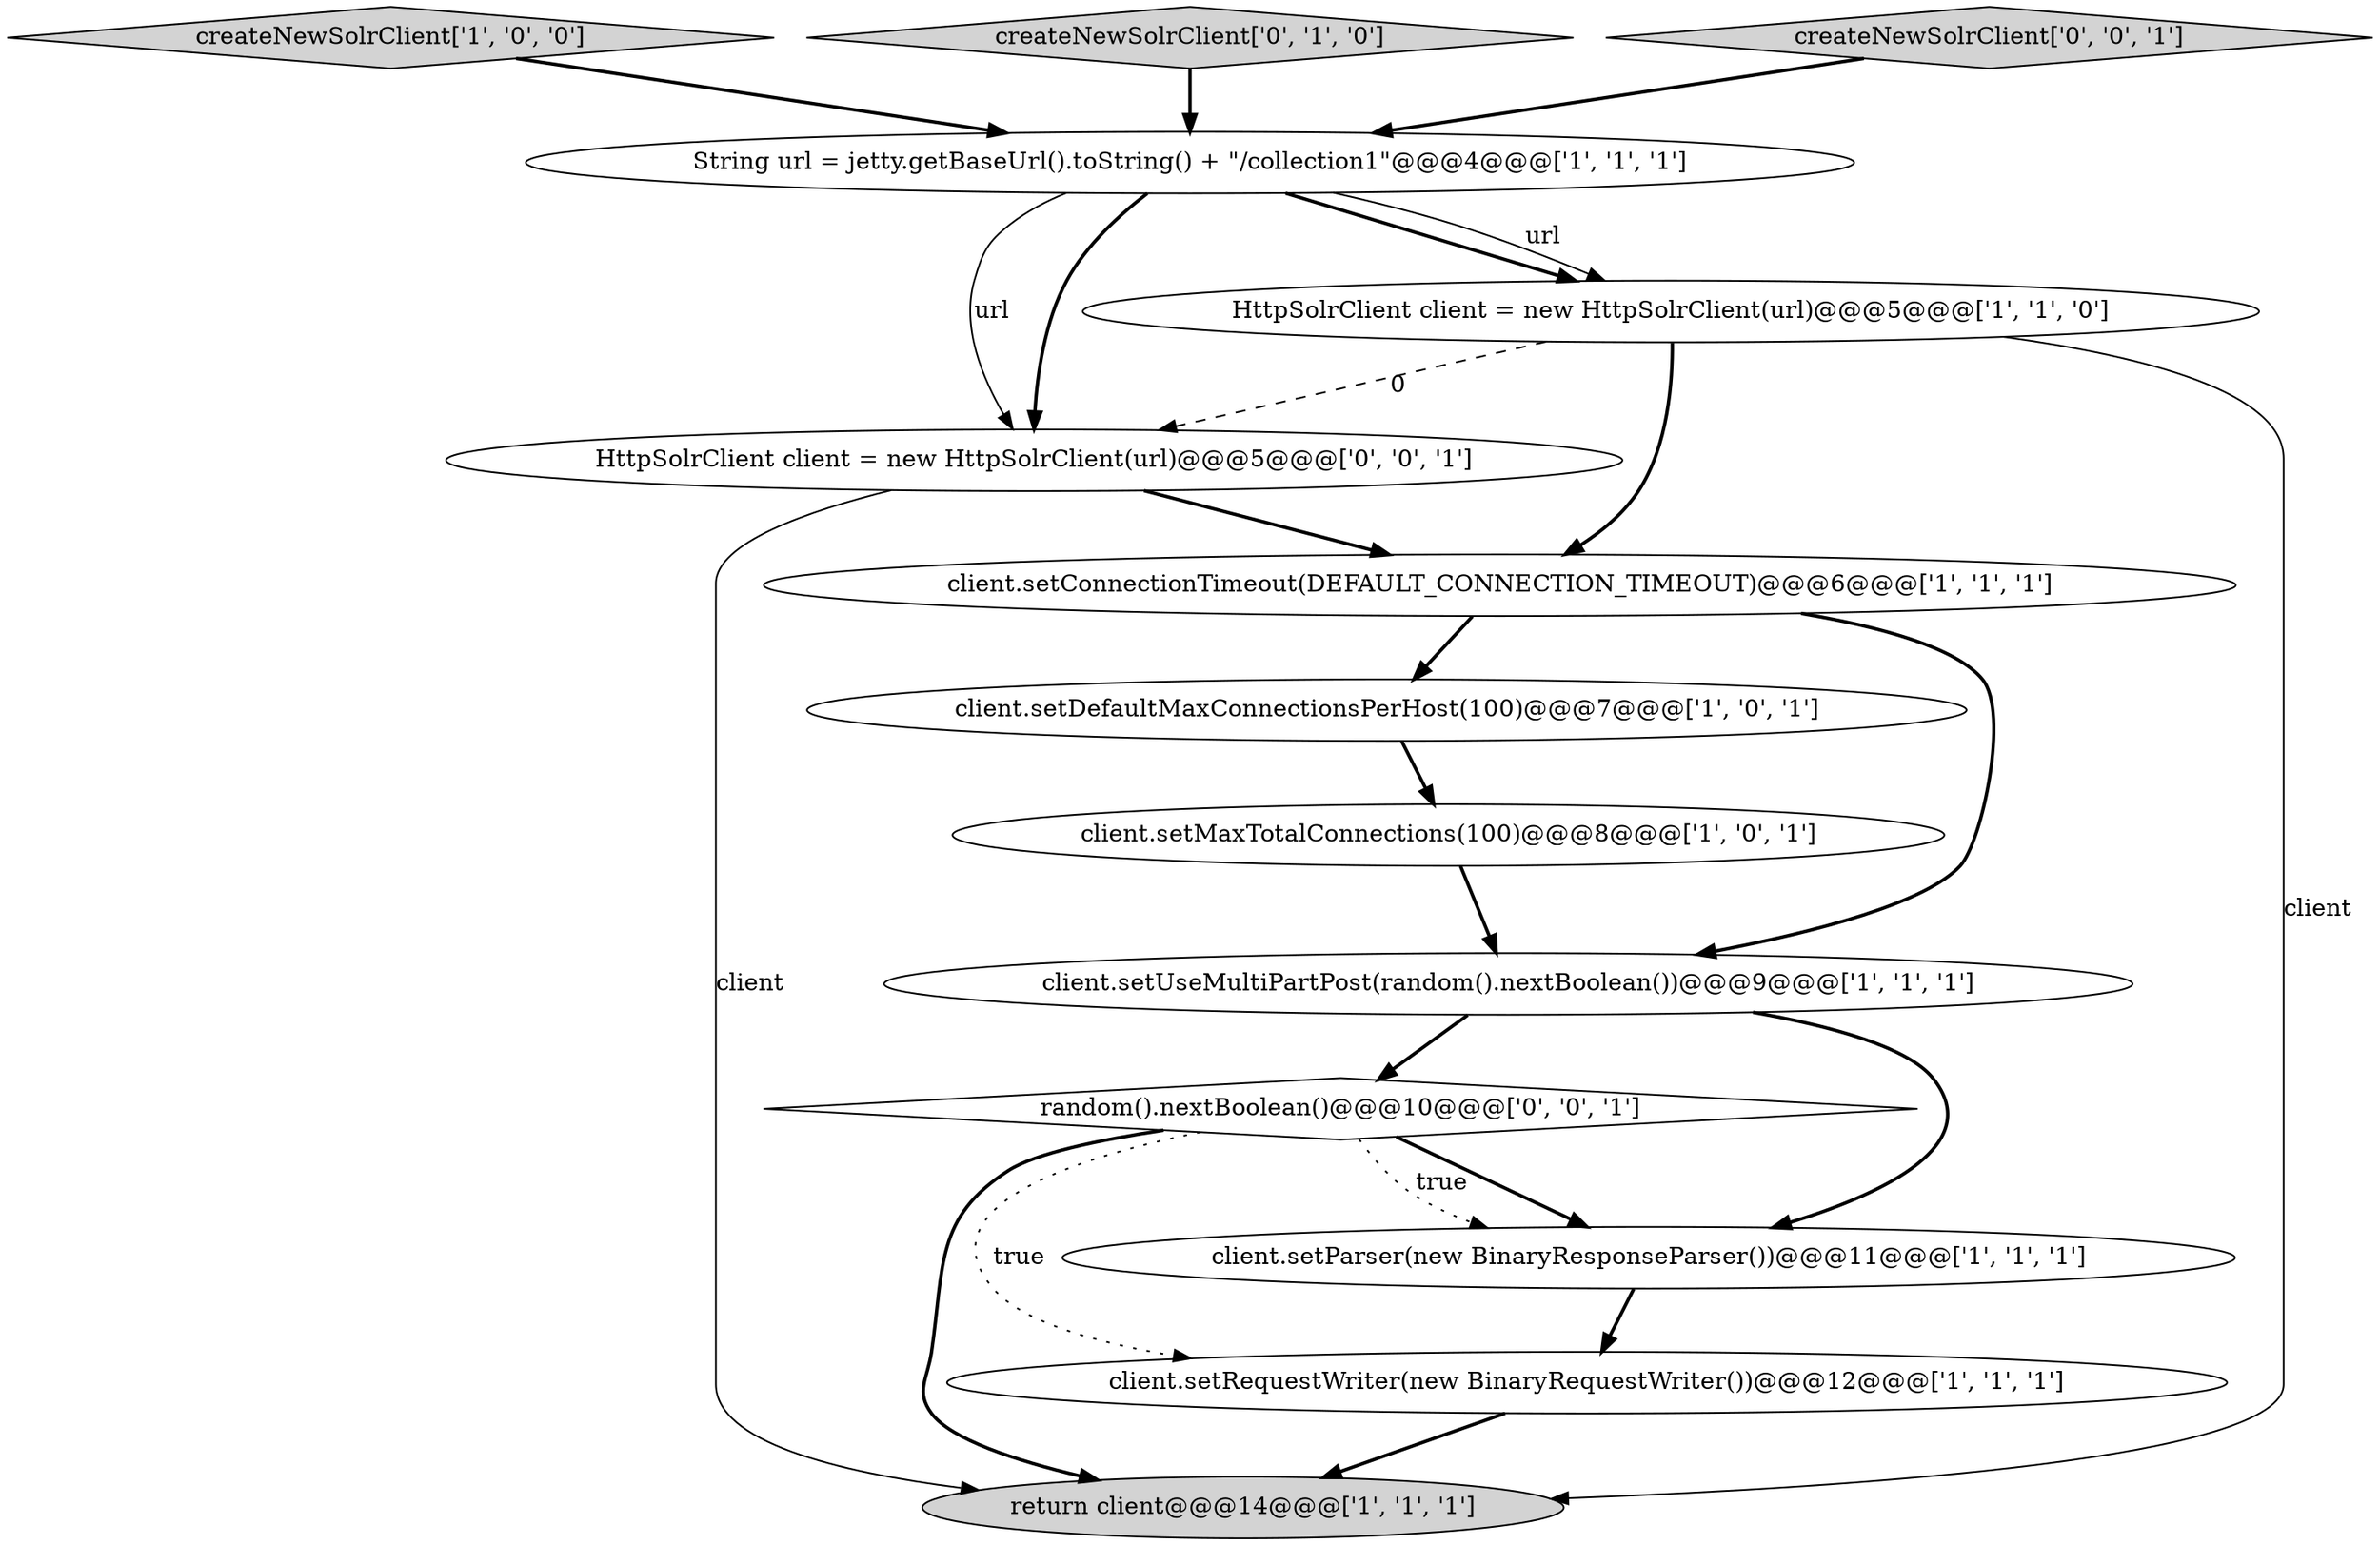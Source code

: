 digraph {
7 [style = filled, label = "return client@@@14@@@['1', '1', '1']", fillcolor = lightgray, shape = ellipse image = "AAA0AAABBB1BBB"];
2 [style = filled, label = "client.setMaxTotalConnections(100)@@@8@@@['1', '0', '1']", fillcolor = white, shape = ellipse image = "AAA0AAABBB1BBB"];
9 [style = filled, label = "client.setDefaultMaxConnectionsPerHost(100)@@@7@@@['1', '0', '1']", fillcolor = white, shape = ellipse image = "AAA0AAABBB1BBB"];
0 [style = filled, label = "createNewSolrClient['1', '0', '0']", fillcolor = lightgray, shape = diamond image = "AAA0AAABBB1BBB"];
10 [style = filled, label = "createNewSolrClient['0', '1', '0']", fillcolor = lightgray, shape = diamond image = "AAA0AAABBB2BBB"];
6 [style = filled, label = "client.setConnectionTimeout(DEFAULT_CONNECTION_TIMEOUT)@@@6@@@['1', '1', '1']", fillcolor = white, shape = ellipse image = "AAA0AAABBB1BBB"];
4 [style = filled, label = "client.setRequestWriter(new BinaryRequestWriter())@@@12@@@['1', '1', '1']", fillcolor = white, shape = ellipse image = "AAA0AAABBB1BBB"];
11 [style = filled, label = "HttpSolrClient client = new HttpSolrClient(url)@@@5@@@['0', '0', '1']", fillcolor = white, shape = ellipse image = "AAA0AAABBB3BBB"];
12 [style = filled, label = "createNewSolrClient['0', '0', '1']", fillcolor = lightgray, shape = diamond image = "AAA0AAABBB3BBB"];
3 [style = filled, label = "client.setUseMultiPartPost(random().nextBoolean())@@@9@@@['1', '1', '1']", fillcolor = white, shape = ellipse image = "AAA0AAABBB1BBB"];
5 [style = filled, label = "String url = jetty.getBaseUrl().toString() + \"/collection1\"@@@4@@@['1', '1', '1']", fillcolor = white, shape = ellipse image = "AAA0AAABBB1BBB"];
13 [style = filled, label = "random().nextBoolean()@@@10@@@['0', '0', '1']", fillcolor = white, shape = diamond image = "AAA0AAABBB3BBB"];
8 [style = filled, label = "HttpSolrClient client = new HttpSolrClient(url)@@@5@@@['1', '1', '0']", fillcolor = white, shape = ellipse image = "AAA0AAABBB1BBB"];
1 [style = filled, label = "client.setParser(new BinaryResponseParser())@@@11@@@['1', '1', '1']", fillcolor = white, shape = ellipse image = "AAA0AAABBB1BBB"];
6->3 [style = bold, label=""];
5->8 [style = bold, label=""];
1->4 [style = bold, label=""];
12->5 [style = bold, label=""];
3->1 [style = bold, label=""];
5->11 [style = solid, label="url"];
9->2 [style = bold, label=""];
2->3 [style = bold, label=""];
11->6 [style = bold, label=""];
8->7 [style = solid, label="client"];
11->7 [style = solid, label="client"];
8->6 [style = bold, label=""];
13->1 [style = bold, label=""];
4->7 [style = bold, label=""];
13->1 [style = dotted, label="true"];
10->5 [style = bold, label=""];
13->7 [style = bold, label=""];
5->8 [style = solid, label="url"];
3->13 [style = bold, label=""];
5->11 [style = bold, label=""];
6->9 [style = bold, label=""];
8->11 [style = dashed, label="0"];
13->4 [style = dotted, label="true"];
0->5 [style = bold, label=""];
}
